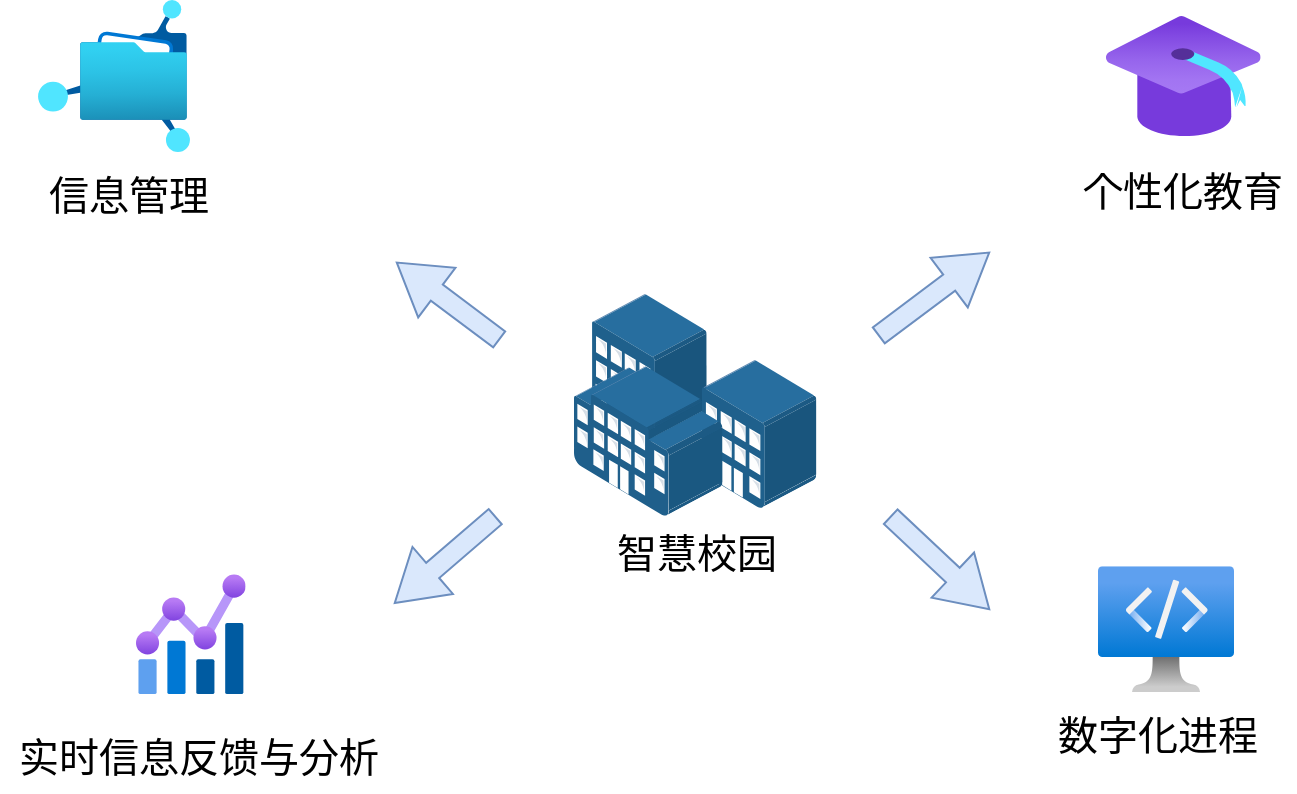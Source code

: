 <mxfile version="24.2.5" type="github">
  <diagram name="第 1 页" id="USIwD-ererNIewF62LA8">
    <mxGraphModel dx="1808" dy="1168" grid="0" gridSize="10" guides="1" tooltips="1" connect="1" arrows="1" fold="1" page="0" pageScale="1" pageWidth="827" pageHeight="1169" math="0" shadow="0">
      <root>
        <mxCell id="0" />
        <mxCell id="1" parent="0" />
        <mxCell id="Ma3AO_Hs4DGFiBSo4ET9-1" value="" style="image;points=[];aspect=fixed;html=1;align=center;shadow=0;dashed=0;image=img/lib/allied_telesis/buildings/Building_Cluster.svg;" vertex="1" parent="1">
          <mxGeometry x="139" y="145" width="121.2" height="111" as="geometry" />
        </mxCell>
        <mxCell id="Ma3AO_Hs4DGFiBSo4ET9-2" value="智慧校园" style="text;html=1;align=center;verticalAlign=middle;resizable=0;points=[];autosize=1;strokeColor=none;fillColor=none;fontSize=20;" vertex="1" parent="1">
          <mxGeometry x="150.6" y="256" width="98" height="36" as="geometry" />
        </mxCell>
        <mxCell id="Ma3AO_Hs4DGFiBSo4ET9-4" value="" style="image;aspect=fixed;html=1;points=[];align=center;fontSize=12;image=img/lib/azure2/management_governance/Metrics.svg;" vertex="1" parent="1">
          <mxGeometry x="-80" y="281.16" width="54.8" height="68" as="geometry" />
        </mxCell>
        <mxCell id="Ma3AO_Hs4DGFiBSo4ET9-5" value="实时信息反馈与分析" style="text;html=1;align=center;verticalAlign=middle;resizable=0;points=[];autosize=1;strokeColor=none;fillColor=none;fontSize=20;" vertex="1" parent="1">
          <mxGeometry x="-148" y="358" width="198" height="36" as="geometry" />
        </mxCell>
        <mxCell id="Ma3AO_Hs4DGFiBSo4ET9-6" value="" style="image;aspect=fixed;html=1;points=[];align=center;fontSize=12;image=img/lib/azure2/storage/Azure_Fileshare.svg;" vertex="1" parent="1">
          <mxGeometry x="-129" y="-2" width="76" height="76" as="geometry" />
        </mxCell>
        <mxCell id="Ma3AO_Hs4DGFiBSo4ET9-7" value="&lt;font style=&quot;font-size: 20px;&quot;&gt;信息管理&lt;/font&gt;" style="text;strokeColor=none;fillColor=none;html=1;align=center;verticalAlign=middle;whiteSpace=wrap;rounded=0;fontSize=16;" vertex="1" parent="1">
          <mxGeometry x="-132" y="72" width="97" height="46" as="geometry" />
        </mxCell>
        <mxCell id="Ma3AO_Hs4DGFiBSo4ET9-8" value="" style="image;aspect=fixed;html=1;points=[];align=center;fontSize=12;image=img/lib/azure2/management_governance/Education.svg;" vertex="1" parent="1">
          <mxGeometry x="405" y="6" width="77.31" height="60" as="geometry" />
        </mxCell>
        <mxCell id="Ma3AO_Hs4DGFiBSo4ET9-9" value="个性化教育" style="text;strokeColor=none;fillColor=none;html=1;align=center;verticalAlign=middle;whiteSpace=wrap;rounded=0;fontSize=20;" vertex="1" parent="1">
          <mxGeometry x="387.99" y="78" width="111.34" height="30" as="geometry" />
        </mxCell>
        <mxCell id="Ma3AO_Hs4DGFiBSo4ET9-10" value="" style="image;aspect=fixed;html=1;points=[];align=center;fontSize=12;image=img/lib/azure2/other/Defender_Engineering_Station.svg;" vertex="1" parent="1">
          <mxGeometry x="401" y="281.16" width="68" height="62.84" as="geometry" />
        </mxCell>
        <mxCell id="Ma3AO_Hs4DGFiBSo4ET9-12" value="数字化进程" style="text;strokeColor=none;fillColor=none;html=1;align=center;verticalAlign=middle;whiteSpace=wrap;rounded=0;fontSize=20;" vertex="1" parent="1">
          <mxGeometry x="380.31" y="350" width="102" height="30" as="geometry" />
        </mxCell>
        <mxCell id="Ma3AO_Hs4DGFiBSo4ET9-13" value="" style="shape=flexArrow;endArrow=classic;html=1;rounded=0;fontSize=12;startSize=8;endSize=8;curved=1;fontColor=#3ca5d3;labelBackgroundColor=#99FF33;labelBorderColor=none;textShadow=0;fillColor=#dae8fc;strokeColor=#6c8ebf;" edge="1" parent="1">
          <mxGeometry width="50" height="50" relative="1" as="geometry">
            <mxPoint x="102" y="168" as="sourcePoint" />
            <mxPoint x="50" y="129" as="targetPoint" />
          </mxGeometry>
        </mxCell>
        <mxCell id="Ma3AO_Hs4DGFiBSo4ET9-14" value="" style="shape=flexArrow;endArrow=classic;html=1;rounded=0;fontSize=12;startSize=8;endSize=8;curved=1;fontColor=#0279d4;labelBackgroundColor=#3399FF;fillColor=#dae8fc;strokeColor=#6c8ebf;" edge="1" parent="1">
          <mxGeometry width="50" height="50" relative="1" as="geometry">
            <mxPoint x="291" y="166" as="sourcePoint" />
            <mxPoint x="347" y="124" as="targetPoint" />
          </mxGeometry>
        </mxCell>
        <mxCell id="Ma3AO_Hs4DGFiBSo4ET9-16" value="" style="shape=flexArrow;endArrow=classic;html=1;rounded=0;fontSize=12;startSize=8;endSize=8;curved=1;fillColor=#dae8fc;strokeColor=#6c8ebf;" edge="1" parent="1">
          <mxGeometry width="50" height="50" relative="1" as="geometry">
            <mxPoint x="297" y="256" as="sourcePoint" />
            <mxPoint x="347" y="303" as="targetPoint" />
          </mxGeometry>
        </mxCell>
        <mxCell id="Ma3AO_Hs4DGFiBSo4ET9-17" value="" style="shape=flexArrow;endArrow=classic;html=1;rounded=0;fontSize=12;startSize=8;endSize=8;curved=1;fillColor=#dae8fc;strokeColor=#6c8ebf;" edge="1" parent="1">
          <mxGeometry width="50" height="50" relative="1" as="geometry">
            <mxPoint x="100" y="256" as="sourcePoint" />
            <mxPoint x="49" y="299.84" as="targetPoint" />
          </mxGeometry>
        </mxCell>
      </root>
    </mxGraphModel>
  </diagram>
</mxfile>
